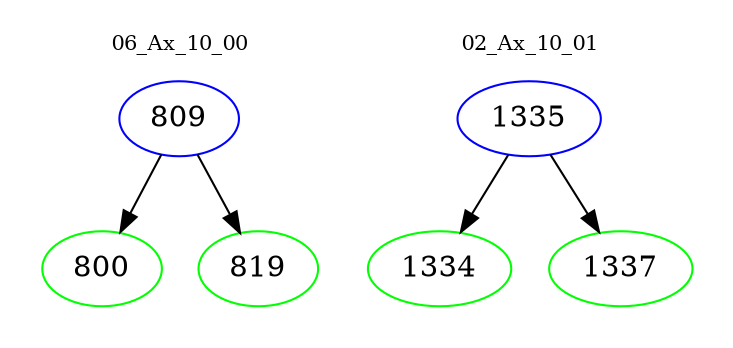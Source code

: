 digraph{
subgraph cluster_0 {
color = white
label = "06_Ax_10_00";
fontsize=10;
T0_809 [label="809", color="blue"]
T0_809 -> T0_800 [color="black"]
T0_800 [label="800", color="green"]
T0_809 -> T0_819 [color="black"]
T0_819 [label="819", color="green"]
}
subgraph cluster_1 {
color = white
label = "02_Ax_10_01";
fontsize=10;
T1_1335 [label="1335", color="blue"]
T1_1335 -> T1_1334 [color="black"]
T1_1334 [label="1334", color="green"]
T1_1335 -> T1_1337 [color="black"]
T1_1337 [label="1337", color="green"]
}
}
